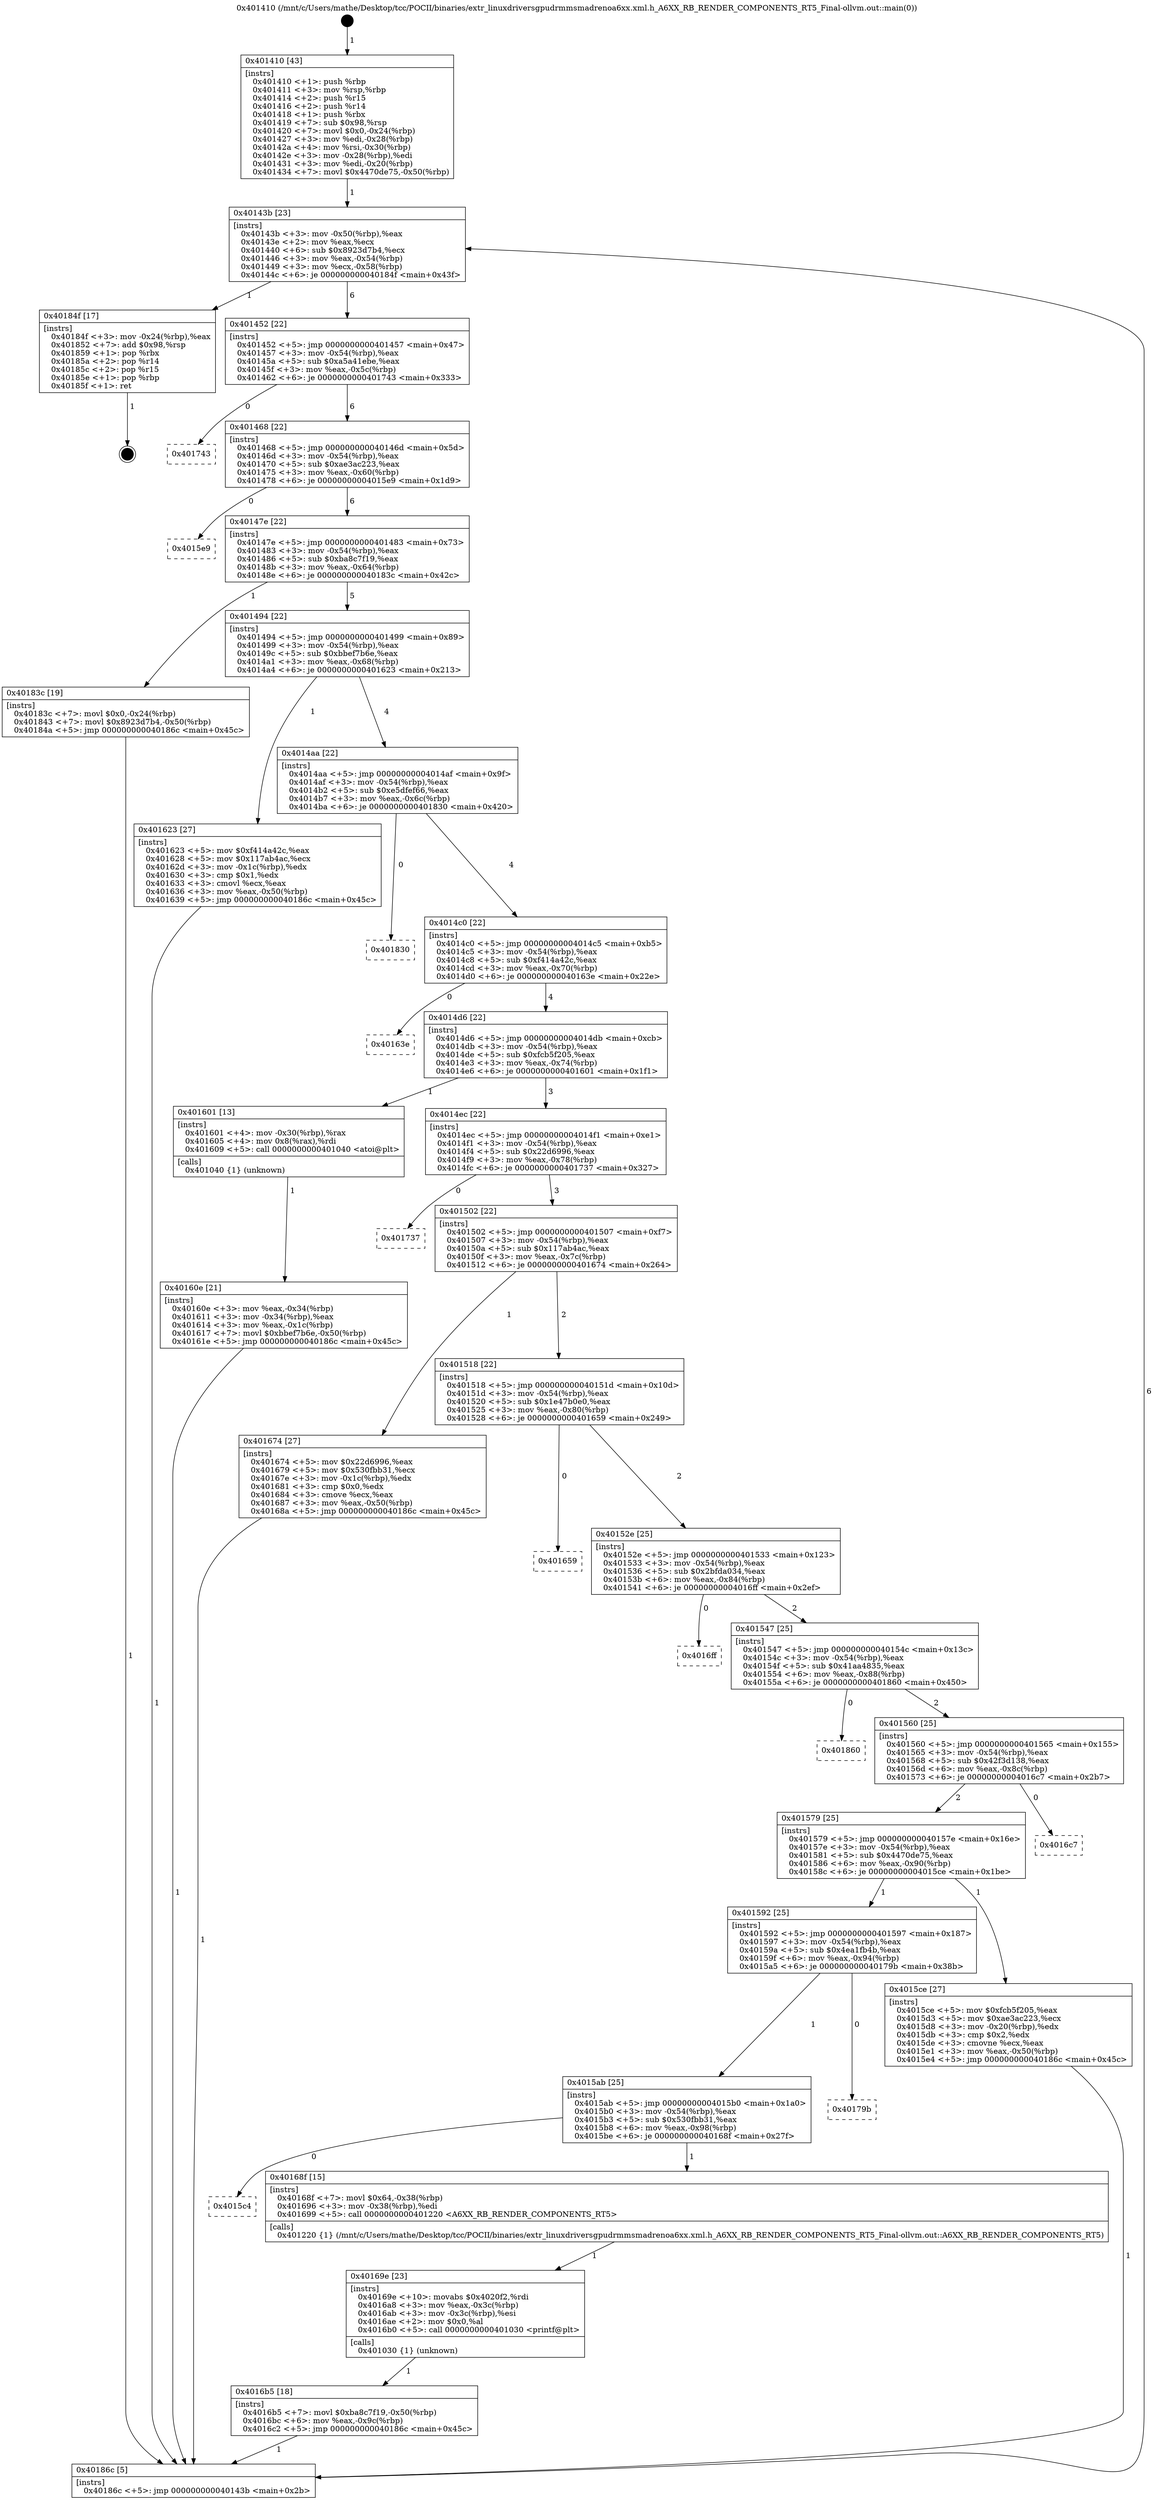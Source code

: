 digraph "0x401410" {
  label = "0x401410 (/mnt/c/Users/mathe/Desktop/tcc/POCII/binaries/extr_linuxdriversgpudrmmsmadrenoa6xx.xml.h_A6XX_RB_RENDER_COMPONENTS_RT5_Final-ollvm.out::main(0))"
  labelloc = "t"
  node[shape=record]

  Entry [label="",width=0.3,height=0.3,shape=circle,fillcolor=black,style=filled]
  "0x40143b" [label="{
     0x40143b [23]\l
     | [instrs]\l
     &nbsp;&nbsp;0x40143b \<+3\>: mov -0x50(%rbp),%eax\l
     &nbsp;&nbsp;0x40143e \<+2\>: mov %eax,%ecx\l
     &nbsp;&nbsp;0x401440 \<+6\>: sub $0x8923d7b4,%ecx\l
     &nbsp;&nbsp;0x401446 \<+3\>: mov %eax,-0x54(%rbp)\l
     &nbsp;&nbsp;0x401449 \<+3\>: mov %ecx,-0x58(%rbp)\l
     &nbsp;&nbsp;0x40144c \<+6\>: je 000000000040184f \<main+0x43f\>\l
  }"]
  "0x40184f" [label="{
     0x40184f [17]\l
     | [instrs]\l
     &nbsp;&nbsp;0x40184f \<+3\>: mov -0x24(%rbp),%eax\l
     &nbsp;&nbsp;0x401852 \<+7\>: add $0x98,%rsp\l
     &nbsp;&nbsp;0x401859 \<+1\>: pop %rbx\l
     &nbsp;&nbsp;0x40185a \<+2\>: pop %r14\l
     &nbsp;&nbsp;0x40185c \<+2\>: pop %r15\l
     &nbsp;&nbsp;0x40185e \<+1\>: pop %rbp\l
     &nbsp;&nbsp;0x40185f \<+1\>: ret\l
  }"]
  "0x401452" [label="{
     0x401452 [22]\l
     | [instrs]\l
     &nbsp;&nbsp;0x401452 \<+5\>: jmp 0000000000401457 \<main+0x47\>\l
     &nbsp;&nbsp;0x401457 \<+3\>: mov -0x54(%rbp),%eax\l
     &nbsp;&nbsp;0x40145a \<+5\>: sub $0xa5a41ebe,%eax\l
     &nbsp;&nbsp;0x40145f \<+3\>: mov %eax,-0x5c(%rbp)\l
     &nbsp;&nbsp;0x401462 \<+6\>: je 0000000000401743 \<main+0x333\>\l
  }"]
  Exit [label="",width=0.3,height=0.3,shape=circle,fillcolor=black,style=filled,peripheries=2]
  "0x401743" [label="{
     0x401743\l
  }", style=dashed]
  "0x401468" [label="{
     0x401468 [22]\l
     | [instrs]\l
     &nbsp;&nbsp;0x401468 \<+5\>: jmp 000000000040146d \<main+0x5d\>\l
     &nbsp;&nbsp;0x40146d \<+3\>: mov -0x54(%rbp),%eax\l
     &nbsp;&nbsp;0x401470 \<+5\>: sub $0xae3ac223,%eax\l
     &nbsp;&nbsp;0x401475 \<+3\>: mov %eax,-0x60(%rbp)\l
     &nbsp;&nbsp;0x401478 \<+6\>: je 00000000004015e9 \<main+0x1d9\>\l
  }"]
  "0x4016b5" [label="{
     0x4016b5 [18]\l
     | [instrs]\l
     &nbsp;&nbsp;0x4016b5 \<+7\>: movl $0xba8c7f19,-0x50(%rbp)\l
     &nbsp;&nbsp;0x4016bc \<+6\>: mov %eax,-0x9c(%rbp)\l
     &nbsp;&nbsp;0x4016c2 \<+5\>: jmp 000000000040186c \<main+0x45c\>\l
  }"]
  "0x4015e9" [label="{
     0x4015e9\l
  }", style=dashed]
  "0x40147e" [label="{
     0x40147e [22]\l
     | [instrs]\l
     &nbsp;&nbsp;0x40147e \<+5\>: jmp 0000000000401483 \<main+0x73\>\l
     &nbsp;&nbsp;0x401483 \<+3\>: mov -0x54(%rbp),%eax\l
     &nbsp;&nbsp;0x401486 \<+5\>: sub $0xba8c7f19,%eax\l
     &nbsp;&nbsp;0x40148b \<+3\>: mov %eax,-0x64(%rbp)\l
     &nbsp;&nbsp;0x40148e \<+6\>: je 000000000040183c \<main+0x42c\>\l
  }"]
  "0x40169e" [label="{
     0x40169e [23]\l
     | [instrs]\l
     &nbsp;&nbsp;0x40169e \<+10\>: movabs $0x4020f2,%rdi\l
     &nbsp;&nbsp;0x4016a8 \<+3\>: mov %eax,-0x3c(%rbp)\l
     &nbsp;&nbsp;0x4016ab \<+3\>: mov -0x3c(%rbp),%esi\l
     &nbsp;&nbsp;0x4016ae \<+2\>: mov $0x0,%al\l
     &nbsp;&nbsp;0x4016b0 \<+5\>: call 0000000000401030 \<printf@plt\>\l
     | [calls]\l
     &nbsp;&nbsp;0x401030 \{1\} (unknown)\l
  }"]
  "0x40183c" [label="{
     0x40183c [19]\l
     | [instrs]\l
     &nbsp;&nbsp;0x40183c \<+7\>: movl $0x0,-0x24(%rbp)\l
     &nbsp;&nbsp;0x401843 \<+7\>: movl $0x8923d7b4,-0x50(%rbp)\l
     &nbsp;&nbsp;0x40184a \<+5\>: jmp 000000000040186c \<main+0x45c\>\l
  }"]
  "0x401494" [label="{
     0x401494 [22]\l
     | [instrs]\l
     &nbsp;&nbsp;0x401494 \<+5\>: jmp 0000000000401499 \<main+0x89\>\l
     &nbsp;&nbsp;0x401499 \<+3\>: mov -0x54(%rbp),%eax\l
     &nbsp;&nbsp;0x40149c \<+5\>: sub $0xbbef7b6e,%eax\l
     &nbsp;&nbsp;0x4014a1 \<+3\>: mov %eax,-0x68(%rbp)\l
     &nbsp;&nbsp;0x4014a4 \<+6\>: je 0000000000401623 \<main+0x213\>\l
  }"]
  "0x4015c4" [label="{
     0x4015c4\l
  }", style=dashed]
  "0x401623" [label="{
     0x401623 [27]\l
     | [instrs]\l
     &nbsp;&nbsp;0x401623 \<+5\>: mov $0xf414a42c,%eax\l
     &nbsp;&nbsp;0x401628 \<+5\>: mov $0x117ab4ac,%ecx\l
     &nbsp;&nbsp;0x40162d \<+3\>: mov -0x1c(%rbp),%edx\l
     &nbsp;&nbsp;0x401630 \<+3\>: cmp $0x1,%edx\l
     &nbsp;&nbsp;0x401633 \<+3\>: cmovl %ecx,%eax\l
     &nbsp;&nbsp;0x401636 \<+3\>: mov %eax,-0x50(%rbp)\l
     &nbsp;&nbsp;0x401639 \<+5\>: jmp 000000000040186c \<main+0x45c\>\l
  }"]
  "0x4014aa" [label="{
     0x4014aa [22]\l
     | [instrs]\l
     &nbsp;&nbsp;0x4014aa \<+5\>: jmp 00000000004014af \<main+0x9f\>\l
     &nbsp;&nbsp;0x4014af \<+3\>: mov -0x54(%rbp),%eax\l
     &nbsp;&nbsp;0x4014b2 \<+5\>: sub $0xe5dfef66,%eax\l
     &nbsp;&nbsp;0x4014b7 \<+3\>: mov %eax,-0x6c(%rbp)\l
     &nbsp;&nbsp;0x4014ba \<+6\>: je 0000000000401830 \<main+0x420\>\l
  }"]
  "0x40168f" [label="{
     0x40168f [15]\l
     | [instrs]\l
     &nbsp;&nbsp;0x40168f \<+7\>: movl $0x64,-0x38(%rbp)\l
     &nbsp;&nbsp;0x401696 \<+3\>: mov -0x38(%rbp),%edi\l
     &nbsp;&nbsp;0x401699 \<+5\>: call 0000000000401220 \<A6XX_RB_RENDER_COMPONENTS_RT5\>\l
     | [calls]\l
     &nbsp;&nbsp;0x401220 \{1\} (/mnt/c/Users/mathe/Desktop/tcc/POCII/binaries/extr_linuxdriversgpudrmmsmadrenoa6xx.xml.h_A6XX_RB_RENDER_COMPONENTS_RT5_Final-ollvm.out::A6XX_RB_RENDER_COMPONENTS_RT5)\l
  }"]
  "0x401830" [label="{
     0x401830\l
  }", style=dashed]
  "0x4014c0" [label="{
     0x4014c0 [22]\l
     | [instrs]\l
     &nbsp;&nbsp;0x4014c0 \<+5\>: jmp 00000000004014c5 \<main+0xb5\>\l
     &nbsp;&nbsp;0x4014c5 \<+3\>: mov -0x54(%rbp),%eax\l
     &nbsp;&nbsp;0x4014c8 \<+5\>: sub $0xf414a42c,%eax\l
     &nbsp;&nbsp;0x4014cd \<+3\>: mov %eax,-0x70(%rbp)\l
     &nbsp;&nbsp;0x4014d0 \<+6\>: je 000000000040163e \<main+0x22e\>\l
  }"]
  "0x4015ab" [label="{
     0x4015ab [25]\l
     | [instrs]\l
     &nbsp;&nbsp;0x4015ab \<+5\>: jmp 00000000004015b0 \<main+0x1a0\>\l
     &nbsp;&nbsp;0x4015b0 \<+3\>: mov -0x54(%rbp),%eax\l
     &nbsp;&nbsp;0x4015b3 \<+5\>: sub $0x530fbb31,%eax\l
     &nbsp;&nbsp;0x4015b8 \<+6\>: mov %eax,-0x98(%rbp)\l
     &nbsp;&nbsp;0x4015be \<+6\>: je 000000000040168f \<main+0x27f\>\l
  }"]
  "0x40163e" [label="{
     0x40163e\l
  }", style=dashed]
  "0x4014d6" [label="{
     0x4014d6 [22]\l
     | [instrs]\l
     &nbsp;&nbsp;0x4014d6 \<+5\>: jmp 00000000004014db \<main+0xcb\>\l
     &nbsp;&nbsp;0x4014db \<+3\>: mov -0x54(%rbp),%eax\l
     &nbsp;&nbsp;0x4014de \<+5\>: sub $0xfcb5f205,%eax\l
     &nbsp;&nbsp;0x4014e3 \<+3\>: mov %eax,-0x74(%rbp)\l
     &nbsp;&nbsp;0x4014e6 \<+6\>: je 0000000000401601 \<main+0x1f1\>\l
  }"]
  "0x40179b" [label="{
     0x40179b\l
  }", style=dashed]
  "0x401601" [label="{
     0x401601 [13]\l
     | [instrs]\l
     &nbsp;&nbsp;0x401601 \<+4\>: mov -0x30(%rbp),%rax\l
     &nbsp;&nbsp;0x401605 \<+4\>: mov 0x8(%rax),%rdi\l
     &nbsp;&nbsp;0x401609 \<+5\>: call 0000000000401040 \<atoi@plt\>\l
     | [calls]\l
     &nbsp;&nbsp;0x401040 \{1\} (unknown)\l
  }"]
  "0x4014ec" [label="{
     0x4014ec [22]\l
     | [instrs]\l
     &nbsp;&nbsp;0x4014ec \<+5\>: jmp 00000000004014f1 \<main+0xe1\>\l
     &nbsp;&nbsp;0x4014f1 \<+3\>: mov -0x54(%rbp),%eax\l
     &nbsp;&nbsp;0x4014f4 \<+5\>: sub $0x22d6996,%eax\l
     &nbsp;&nbsp;0x4014f9 \<+3\>: mov %eax,-0x78(%rbp)\l
     &nbsp;&nbsp;0x4014fc \<+6\>: je 0000000000401737 \<main+0x327\>\l
  }"]
  "0x40160e" [label="{
     0x40160e [21]\l
     | [instrs]\l
     &nbsp;&nbsp;0x40160e \<+3\>: mov %eax,-0x34(%rbp)\l
     &nbsp;&nbsp;0x401611 \<+3\>: mov -0x34(%rbp),%eax\l
     &nbsp;&nbsp;0x401614 \<+3\>: mov %eax,-0x1c(%rbp)\l
     &nbsp;&nbsp;0x401617 \<+7\>: movl $0xbbef7b6e,-0x50(%rbp)\l
     &nbsp;&nbsp;0x40161e \<+5\>: jmp 000000000040186c \<main+0x45c\>\l
  }"]
  "0x401737" [label="{
     0x401737\l
  }", style=dashed]
  "0x401502" [label="{
     0x401502 [22]\l
     | [instrs]\l
     &nbsp;&nbsp;0x401502 \<+5\>: jmp 0000000000401507 \<main+0xf7\>\l
     &nbsp;&nbsp;0x401507 \<+3\>: mov -0x54(%rbp),%eax\l
     &nbsp;&nbsp;0x40150a \<+5\>: sub $0x117ab4ac,%eax\l
     &nbsp;&nbsp;0x40150f \<+3\>: mov %eax,-0x7c(%rbp)\l
     &nbsp;&nbsp;0x401512 \<+6\>: je 0000000000401674 \<main+0x264\>\l
  }"]
  "0x401410" [label="{
     0x401410 [43]\l
     | [instrs]\l
     &nbsp;&nbsp;0x401410 \<+1\>: push %rbp\l
     &nbsp;&nbsp;0x401411 \<+3\>: mov %rsp,%rbp\l
     &nbsp;&nbsp;0x401414 \<+2\>: push %r15\l
     &nbsp;&nbsp;0x401416 \<+2\>: push %r14\l
     &nbsp;&nbsp;0x401418 \<+1\>: push %rbx\l
     &nbsp;&nbsp;0x401419 \<+7\>: sub $0x98,%rsp\l
     &nbsp;&nbsp;0x401420 \<+7\>: movl $0x0,-0x24(%rbp)\l
     &nbsp;&nbsp;0x401427 \<+3\>: mov %edi,-0x28(%rbp)\l
     &nbsp;&nbsp;0x40142a \<+4\>: mov %rsi,-0x30(%rbp)\l
     &nbsp;&nbsp;0x40142e \<+3\>: mov -0x28(%rbp),%edi\l
     &nbsp;&nbsp;0x401431 \<+3\>: mov %edi,-0x20(%rbp)\l
     &nbsp;&nbsp;0x401434 \<+7\>: movl $0x4470de75,-0x50(%rbp)\l
  }"]
  "0x401674" [label="{
     0x401674 [27]\l
     | [instrs]\l
     &nbsp;&nbsp;0x401674 \<+5\>: mov $0x22d6996,%eax\l
     &nbsp;&nbsp;0x401679 \<+5\>: mov $0x530fbb31,%ecx\l
     &nbsp;&nbsp;0x40167e \<+3\>: mov -0x1c(%rbp),%edx\l
     &nbsp;&nbsp;0x401681 \<+3\>: cmp $0x0,%edx\l
     &nbsp;&nbsp;0x401684 \<+3\>: cmove %ecx,%eax\l
     &nbsp;&nbsp;0x401687 \<+3\>: mov %eax,-0x50(%rbp)\l
     &nbsp;&nbsp;0x40168a \<+5\>: jmp 000000000040186c \<main+0x45c\>\l
  }"]
  "0x401518" [label="{
     0x401518 [22]\l
     | [instrs]\l
     &nbsp;&nbsp;0x401518 \<+5\>: jmp 000000000040151d \<main+0x10d\>\l
     &nbsp;&nbsp;0x40151d \<+3\>: mov -0x54(%rbp),%eax\l
     &nbsp;&nbsp;0x401520 \<+5\>: sub $0x1e47b0e0,%eax\l
     &nbsp;&nbsp;0x401525 \<+3\>: mov %eax,-0x80(%rbp)\l
     &nbsp;&nbsp;0x401528 \<+6\>: je 0000000000401659 \<main+0x249\>\l
  }"]
  "0x40186c" [label="{
     0x40186c [5]\l
     | [instrs]\l
     &nbsp;&nbsp;0x40186c \<+5\>: jmp 000000000040143b \<main+0x2b\>\l
  }"]
  "0x401659" [label="{
     0x401659\l
  }", style=dashed]
  "0x40152e" [label="{
     0x40152e [25]\l
     | [instrs]\l
     &nbsp;&nbsp;0x40152e \<+5\>: jmp 0000000000401533 \<main+0x123\>\l
     &nbsp;&nbsp;0x401533 \<+3\>: mov -0x54(%rbp),%eax\l
     &nbsp;&nbsp;0x401536 \<+5\>: sub $0x2bfda034,%eax\l
     &nbsp;&nbsp;0x40153b \<+6\>: mov %eax,-0x84(%rbp)\l
     &nbsp;&nbsp;0x401541 \<+6\>: je 00000000004016ff \<main+0x2ef\>\l
  }"]
  "0x401592" [label="{
     0x401592 [25]\l
     | [instrs]\l
     &nbsp;&nbsp;0x401592 \<+5\>: jmp 0000000000401597 \<main+0x187\>\l
     &nbsp;&nbsp;0x401597 \<+3\>: mov -0x54(%rbp),%eax\l
     &nbsp;&nbsp;0x40159a \<+5\>: sub $0x4ea1fb4b,%eax\l
     &nbsp;&nbsp;0x40159f \<+6\>: mov %eax,-0x94(%rbp)\l
     &nbsp;&nbsp;0x4015a5 \<+6\>: je 000000000040179b \<main+0x38b\>\l
  }"]
  "0x4016ff" [label="{
     0x4016ff\l
  }", style=dashed]
  "0x401547" [label="{
     0x401547 [25]\l
     | [instrs]\l
     &nbsp;&nbsp;0x401547 \<+5\>: jmp 000000000040154c \<main+0x13c\>\l
     &nbsp;&nbsp;0x40154c \<+3\>: mov -0x54(%rbp),%eax\l
     &nbsp;&nbsp;0x40154f \<+5\>: sub $0x41aa4835,%eax\l
     &nbsp;&nbsp;0x401554 \<+6\>: mov %eax,-0x88(%rbp)\l
     &nbsp;&nbsp;0x40155a \<+6\>: je 0000000000401860 \<main+0x450\>\l
  }"]
  "0x4015ce" [label="{
     0x4015ce [27]\l
     | [instrs]\l
     &nbsp;&nbsp;0x4015ce \<+5\>: mov $0xfcb5f205,%eax\l
     &nbsp;&nbsp;0x4015d3 \<+5\>: mov $0xae3ac223,%ecx\l
     &nbsp;&nbsp;0x4015d8 \<+3\>: mov -0x20(%rbp),%edx\l
     &nbsp;&nbsp;0x4015db \<+3\>: cmp $0x2,%edx\l
     &nbsp;&nbsp;0x4015de \<+3\>: cmovne %ecx,%eax\l
     &nbsp;&nbsp;0x4015e1 \<+3\>: mov %eax,-0x50(%rbp)\l
     &nbsp;&nbsp;0x4015e4 \<+5\>: jmp 000000000040186c \<main+0x45c\>\l
  }"]
  "0x401860" [label="{
     0x401860\l
  }", style=dashed]
  "0x401560" [label="{
     0x401560 [25]\l
     | [instrs]\l
     &nbsp;&nbsp;0x401560 \<+5\>: jmp 0000000000401565 \<main+0x155\>\l
     &nbsp;&nbsp;0x401565 \<+3\>: mov -0x54(%rbp),%eax\l
     &nbsp;&nbsp;0x401568 \<+5\>: sub $0x42f3d138,%eax\l
     &nbsp;&nbsp;0x40156d \<+6\>: mov %eax,-0x8c(%rbp)\l
     &nbsp;&nbsp;0x401573 \<+6\>: je 00000000004016c7 \<main+0x2b7\>\l
  }"]
  "0x401579" [label="{
     0x401579 [25]\l
     | [instrs]\l
     &nbsp;&nbsp;0x401579 \<+5\>: jmp 000000000040157e \<main+0x16e\>\l
     &nbsp;&nbsp;0x40157e \<+3\>: mov -0x54(%rbp),%eax\l
     &nbsp;&nbsp;0x401581 \<+5\>: sub $0x4470de75,%eax\l
     &nbsp;&nbsp;0x401586 \<+6\>: mov %eax,-0x90(%rbp)\l
     &nbsp;&nbsp;0x40158c \<+6\>: je 00000000004015ce \<main+0x1be\>\l
  }"]
  "0x4016c7" [label="{
     0x4016c7\l
  }", style=dashed]
  Entry -> "0x401410" [label=" 1"]
  "0x40143b" -> "0x40184f" [label=" 1"]
  "0x40143b" -> "0x401452" [label=" 6"]
  "0x40184f" -> Exit [label=" 1"]
  "0x401452" -> "0x401743" [label=" 0"]
  "0x401452" -> "0x401468" [label=" 6"]
  "0x40183c" -> "0x40186c" [label=" 1"]
  "0x401468" -> "0x4015e9" [label=" 0"]
  "0x401468" -> "0x40147e" [label=" 6"]
  "0x4016b5" -> "0x40186c" [label=" 1"]
  "0x40147e" -> "0x40183c" [label=" 1"]
  "0x40147e" -> "0x401494" [label=" 5"]
  "0x40169e" -> "0x4016b5" [label=" 1"]
  "0x401494" -> "0x401623" [label=" 1"]
  "0x401494" -> "0x4014aa" [label=" 4"]
  "0x40168f" -> "0x40169e" [label=" 1"]
  "0x4014aa" -> "0x401830" [label=" 0"]
  "0x4014aa" -> "0x4014c0" [label=" 4"]
  "0x4015ab" -> "0x4015c4" [label=" 0"]
  "0x4014c0" -> "0x40163e" [label=" 0"]
  "0x4014c0" -> "0x4014d6" [label=" 4"]
  "0x4015ab" -> "0x40168f" [label=" 1"]
  "0x4014d6" -> "0x401601" [label=" 1"]
  "0x4014d6" -> "0x4014ec" [label=" 3"]
  "0x401592" -> "0x4015ab" [label=" 1"]
  "0x4014ec" -> "0x401737" [label=" 0"]
  "0x4014ec" -> "0x401502" [label=" 3"]
  "0x401592" -> "0x40179b" [label=" 0"]
  "0x401502" -> "0x401674" [label=" 1"]
  "0x401502" -> "0x401518" [label=" 2"]
  "0x401674" -> "0x40186c" [label=" 1"]
  "0x401518" -> "0x401659" [label=" 0"]
  "0x401518" -> "0x40152e" [label=" 2"]
  "0x401623" -> "0x40186c" [label=" 1"]
  "0x40152e" -> "0x4016ff" [label=" 0"]
  "0x40152e" -> "0x401547" [label=" 2"]
  "0x40160e" -> "0x40186c" [label=" 1"]
  "0x401547" -> "0x401860" [label=" 0"]
  "0x401547" -> "0x401560" [label=" 2"]
  "0x401601" -> "0x40160e" [label=" 1"]
  "0x401560" -> "0x4016c7" [label=" 0"]
  "0x401560" -> "0x401579" [label=" 2"]
  "0x40186c" -> "0x40143b" [label=" 6"]
  "0x401579" -> "0x4015ce" [label=" 1"]
  "0x401579" -> "0x401592" [label=" 1"]
  "0x4015ce" -> "0x40186c" [label=" 1"]
  "0x401410" -> "0x40143b" [label=" 1"]
}
